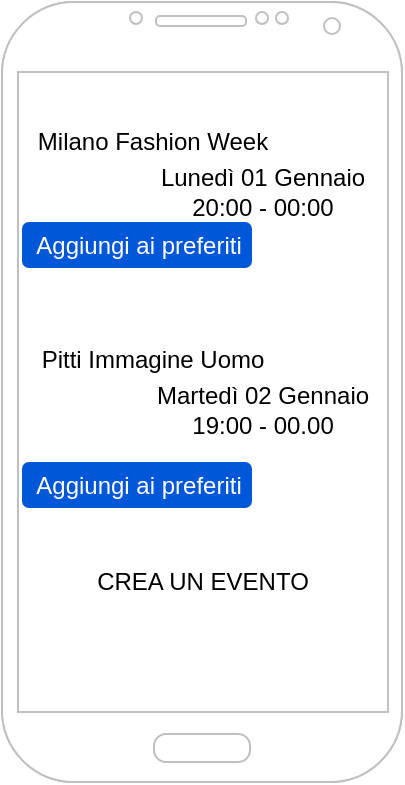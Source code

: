 <mxfile version="14.2.7" type="github">
  <diagram id="AioVaxwAggTM1YIc8hI-" name="Page-1">
    <mxGraphModel dx="723" dy="402" grid="1" gridSize="10" guides="1" tooltips="1" connect="1" arrows="1" fold="1" page="1" pageScale="1" pageWidth="827" pageHeight="1169" math="0" shadow="0">
      <root>
        <mxCell id="0" />
        <mxCell id="1" parent="0" />
        <mxCell id="tMKfcTUunkBpZ0ji0AKX-1" value="" style="verticalLabelPosition=bottom;verticalAlign=top;html=1;shadow=0;dashed=0;strokeWidth=1;shape=mxgraph.android.phone2;strokeColor=#c0c0c0;" vertex="1" parent="1">
          <mxGeometry x="310" y="60" width="200" height="390" as="geometry" />
        </mxCell>
        <mxCell id="tMKfcTUunkBpZ0ji0AKX-2" value="" style="verticalLabelPosition=bottom;verticalAlign=top;html=1;shadow=0;dashed=0;strokeWidth=1;shape=mxgraph.android.phone2;strokeColor=#c0c0c0;" vertex="1" parent="1">
          <mxGeometry x="310" y="60" width="200" height="390" as="geometry" />
        </mxCell>
        <mxCell id="tMKfcTUunkBpZ0ji0AKX-5" value="Lunedì 01 Gennaio&lt;br&gt;20:00 - 00:00" style="text;html=1;resizable=0;autosize=1;align=center;verticalAlign=middle;points=[];fillColor=none;strokeColor=none;rounded=0;" vertex="1" parent="1">
          <mxGeometry x="380" y="140" width="120" height="30" as="geometry" />
        </mxCell>
        <mxCell id="tMKfcTUunkBpZ0ji0AKX-6" value="Martedì 02 Gennaio&lt;br&gt;19:00 - 00.00" style="text;html=1;resizable=0;autosize=1;align=center;verticalAlign=middle;points=[];fillColor=none;strokeColor=none;rounded=0;" vertex="1" parent="1">
          <mxGeometry x="380" y="249" width="120" height="30" as="geometry" />
        </mxCell>
        <mxCell id="tMKfcTUunkBpZ0ji0AKX-7" value="Milano Fashion Week" style="text;html=1;resizable=0;autosize=1;align=center;verticalAlign=middle;points=[];fillColor=none;strokeColor=none;rounded=0;" vertex="1" parent="1">
          <mxGeometry x="320" y="120" width="130" height="20" as="geometry" />
        </mxCell>
        <mxCell id="tMKfcTUunkBpZ0ji0AKX-10" value="" style="shape=image;html=1;verticalAlign=top;verticalLabelPosition=bottom;labelBackgroundColor=#ffffff;imageAspect=0;aspect=fixed;image=https://cdn4.iconfinder.com/data/icons/wirecons-free-vector-icons/32/add-128.png" vertex="1" parent="1">
          <mxGeometry x="400" y="370" width="20" height="20" as="geometry" />
        </mxCell>
        <mxCell id="tMKfcTUunkBpZ0ji0AKX-11" value="CREA UN EVENTO" style="text;html=1;resizable=0;autosize=1;align=center;verticalAlign=middle;points=[];fillColor=none;strokeColor=none;rounded=0;" vertex="1" parent="1">
          <mxGeometry x="350" y="340" width="120" height="20" as="geometry" />
        </mxCell>
        <mxCell id="tMKfcTUunkBpZ0ji0AKX-12" value="Aggiungi ai preferiti" style="rounded=1;fillColor=#0057D8;align=center;strokeColor=none;html=1;fontColor=#ffffff;fontSize=12" vertex="1" parent="1">
          <mxGeometry x="320" y="170" width="115" height="23" as="geometry" />
        </mxCell>
        <mxCell id="tMKfcTUunkBpZ0ji0AKX-14" value="Aggiungi ai preferiti" style="rounded=1;fillColor=#0057D8;align=center;strokeColor=none;html=1;fontColor=#ffffff;fontSize=12" vertex="1" parent="1">
          <mxGeometry x="320" y="290" width="115" height="23" as="geometry" />
        </mxCell>
        <mxCell id="tMKfcTUunkBpZ0ji0AKX-15" value="Pitti Immagine Uomo&lt;br&gt;" style="text;html=1;resizable=0;autosize=1;align=center;verticalAlign=middle;points=[];fillColor=none;strokeColor=none;rounded=0;" vertex="1" parent="1">
          <mxGeometry x="320" y="229" width="130" height="20" as="geometry" />
        </mxCell>
      </root>
    </mxGraphModel>
  </diagram>
</mxfile>

